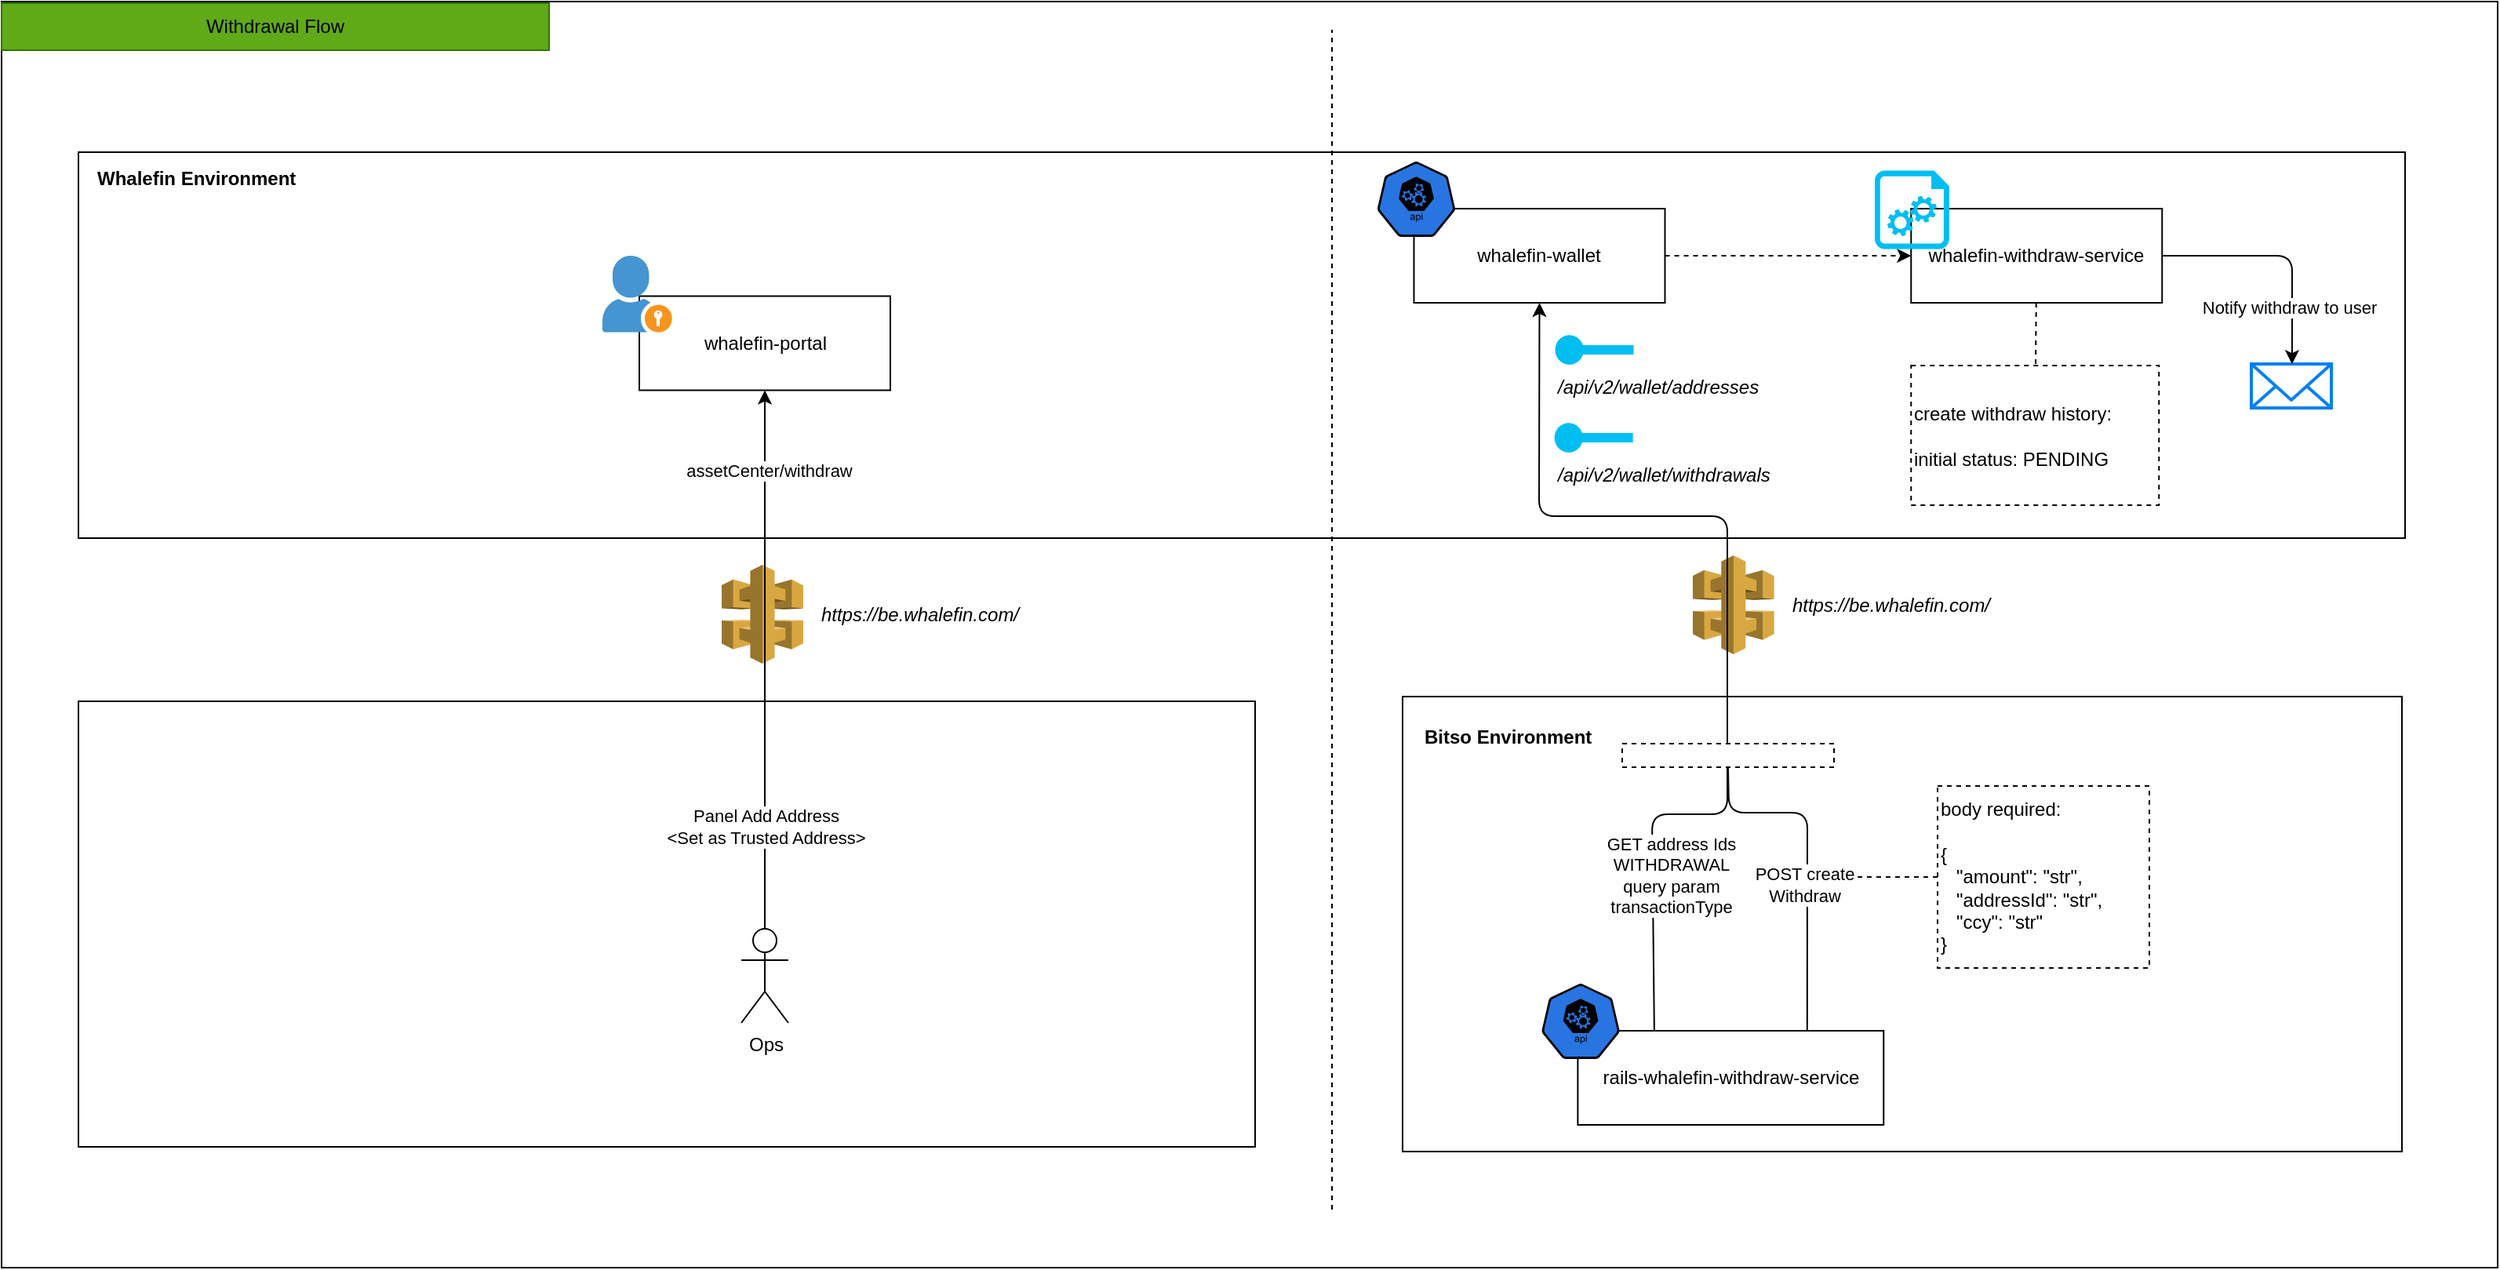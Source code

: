 <mxfile>
    <diagram id="J63XaKMEevTmiwVm4VaX" name="Page-1">
        <mxGraphModel dx="2145" dy="2515" grid="0" gridSize="10" guides="1" tooltips="1" connect="1" arrows="1" fold="1" page="1" pageScale="1" pageWidth="850" pageHeight="1100" math="0" shadow="0">
            <root>
                <mxCell id="0"/>
                <mxCell id="1" parent="0"/>
                <mxCell id="28" value="" style="rounded=0;whiteSpace=wrap;html=1;fontColor=#000000;" vertex="1" parent="1">
                    <mxGeometry y="-1100" width="1591" height="807" as="geometry"/>
                </mxCell>
                <mxCell id="2" value="" style="rounded=0;whiteSpace=wrap;html=1;fontColor=#000000;" vertex="1" parent="1">
                    <mxGeometry x="49" y="-1004" width="1483" height="246" as="geometry"/>
                </mxCell>
                <mxCell id="3" value="Withdrawal Flow" style="text;html=1;strokeColor=#2D7600;fillColor=#60a917;align=center;verticalAlign=middle;whiteSpace=wrap;rounded=0;fontColor=#000000;" vertex="1" parent="1">
                    <mxGeometry y="-1099" width="349" height="30" as="geometry"/>
                </mxCell>
                <mxCell id="4" value="&lt;span style=&quot;font-family: &amp;#34;helvetica&amp;#34; ; font-size: 12px ; font-style: normal ; letter-spacing: normal ; text-align: center ; text-indent: 0px ; text-transform: none ; word-spacing: 0px ; display: inline ; float: none ; background-color: rgb(255 , 255 , 255)&quot;&gt;&lt;b&gt;Whalefin Environment&lt;/b&gt;&lt;/span&gt;" style="text;whiteSpace=wrap;html=1;fontColor=#000000;" vertex="1" parent="1">
                    <mxGeometry x="58.997" y="-1000.999" width="137" height="28" as="geometry"/>
                </mxCell>
                <mxCell id="9" value="" style="group;fontColor=#000000;" vertex="1" connectable="0" parent="1">
                    <mxGeometry x="882.75" y="-998" width="177.5" height="90" as="geometry"/>
                </mxCell>
                <mxCell id="10" value="" style="group;fontColor=#000000;" vertex="1" connectable="0" parent="9">
                    <mxGeometry x="-6" width="183.5" height="90" as="geometry"/>
                </mxCell>
                <mxCell id="11" value="whalefin-wallet" style="rounded=0;whiteSpace=wrap;html=1;fontColor=#000000;" vertex="1" parent="10">
                    <mxGeometry x="23.5" y="30" width="160" height="60" as="geometry"/>
                </mxCell>
                <mxCell id="12" value="" style="sketch=0;html=1;dashed=0;whitespace=wrap;fillColor=#2875E2;strokeColor=#000000;points=[[0.005,0.63,0],[0.1,0.2,0],[0.9,0.2,0],[0.5,0,0],[0.995,0.63,0],[0.72,0.99,0],[0.5,1,0],[0.28,0.99,0]];shape=mxgraph.kubernetes.icon;prIcon=api;shadow=0;fontSize=12;fontColor=#000000;" vertex="1" parent="10">
                    <mxGeometry width="50" height="48" as="geometry"/>
                </mxCell>
                <mxCell id="18" style="edgeStyle=none;html=1;entryX=0;entryY=0.5;entryDx=0;entryDy=0;entryPerimeter=0;fontSize=10;fontColor=#000000;startArrow=none;startFill=0;endArrow=none;endFill=0;strokeColor=#000000;dashed=1;" edge="1" parent="1" target="17">
                    <mxGeometry relative="1" as="geometry">
                        <mxPoint x="1839" y="223" as="sourcePoint"/>
                    </mxGeometry>
                </mxCell>
                <mxCell id="22" value="&lt;i&gt;/api/v2/wallet/addresses&lt;/i&gt;" style="verticalLabelPosition=bottom;html=1;verticalAlign=top;align=left;strokeColor=none;fillColor=#00BEF2;shape=mxgraph.azure.service_endpoint;fontColor=#000000;" vertex="1" parent="1">
                    <mxGeometry x="990.25" y="-888" width="50" height="20" as="geometry"/>
                </mxCell>
                <mxCell id="24" value="&lt;blockquote style=&quot;margin: 0 0 0 40px ; border: none ; padding: 0px&quot;&gt;&lt;br&gt;&lt;/blockquote&gt;" style="outlineConnect=0;dashed=0;verticalLabelPosition=bottom;verticalAlign=top;align=left;html=1;shape=mxgraph.aws3.api_gateway;fillColor=#D9A741;gradientColor=none;fontColor=#000000;" vertex="1" parent="1">
                    <mxGeometry x="459" y="-741" width="52" height="63" as="geometry"/>
                </mxCell>
                <mxCell id="25" value="&lt;i&gt;https://be.whalefin.com/&lt;/i&gt;" style="text;html=1;strokeColor=none;fillColor=none;align=center;verticalAlign=middle;whiteSpace=wrap;rounded=0;fontColor=#000000;" vertex="1" parent="1">
                    <mxGeometry x="515" y="-724.5" width="141" height="30" as="geometry"/>
                </mxCell>
                <mxCell id="26" value="&lt;blockquote style=&quot;margin: 0 0 0 40px ; border: none ; padding: 0px&quot;&gt;&lt;br&gt;&lt;/blockquote&gt;" style="outlineConnect=0;dashed=0;verticalLabelPosition=bottom;verticalAlign=top;align=left;html=1;shape=mxgraph.aws3.api_gateway;fillColor=#D9A741;gradientColor=none;fontColor=#000000;" vertex="1" parent="1">
                    <mxGeometry x="1078" y="-747" width="51.82" height="63" as="geometry"/>
                </mxCell>
                <mxCell id="27" value="&lt;i&gt;https://be.whalefin.com/&lt;/i&gt;" style="text;html=1;strokeColor=none;fillColor=none;align=center;verticalAlign=middle;whiteSpace=wrap;rounded=0;fontColor=#000000;" vertex="1" parent="1">
                    <mxGeometry x="1134" y="-730.5" width="141" height="30" as="geometry"/>
                </mxCell>
                <mxCell id="6" value="" style="group;fontColor=#000000;" vertex="1" connectable="0" parent="1">
                    <mxGeometry x="383" y="-942.25" width="183.5" height="90" as="geometry"/>
                </mxCell>
                <mxCell id="7" value="whalefin-portal" style="rounded=0;whiteSpace=wrap;html=1;fontColor=#000000;" vertex="1" parent="6">
                    <mxGeometry x="23.5" y="30" width="160" height="60" as="geometry"/>
                </mxCell>
                <mxCell id="30" value="" style="shadow=0;dashed=0;html=1;strokeColor=none;fillColor=#4495D1;labelPosition=center;verticalLabelPosition=bottom;verticalAlign=top;align=center;outlineConnect=0;shape=mxgraph.veeam.portal_admin;" vertex="1" parent="6">
                    <mxGeometry y="4.25" width="44.4" height="48.8" as="geometry"/>
                </mxCell>
                <mxCell id="31" value="" style="rounded=0;whiteSpace=wrap;html=1;fontColor=#000000;" vertex="1" parent="1">
                    <mxGeometry x="893" y="-657" width="637" height="290" as="geometry"/>
                </mxCell>
                <mxCell id="32" value="&lt;span style=&quot;font-family: &amp;#34;helvetica&amp;#34; ; font-size: 12px ; font-style: normal ; letter-spacing: normal ; text-align: center ; text-indent: 0px ; text-transform: none ; word-spacing: 0px ; display: inline ; float: none ; background-color: rgb(255 , 255 , 255)&quot;&gt;&lt;b&gt;Bitso Environment&lt;/b&gt;&lt;/span&gt;" style="text;whiteSpace=wrap;html=1;fontColor=#000000;" vertex="1" parent="1">
                    <mxGeometry x="904.997" y="-644.999" width="137" height="28" as="geometry"/>
                </mxCell>
                <mxCell id="33" value="" style="rounded=0;whiteSpace=wrap;html=1;fontColor=#000000;" vertex="1" parent="1">
                    <mxGeometry x="49" y="-654" width="750" height="284" as="geometry"/>
                </mxCell>
                <mxCell id="40" style="edgeStyle=none;html=1;entryX=0.5;entryY=1;entryDx=0;entryDy=0;" edge="1" parent="1" source="36" target="7">
                    <mxGeometry relative="1" as="geometry"/>
                </mxCell>
                <mxCell id="41" value="Panel Add Address&lt;br&gt;&amp;lt;Set as Trusted Address&amp;gt;" style="edgeLabel;html=1;align=center;verticalAlign=middle;resizable=0;points=[];" vertex="1" connectable="0" parent="40">
                    <mxGeometry x="-0.325" y="-2" relative="1" as="geometry">
                        <mxPoint x="-2" y="51" as="offset"/>
                    </mxGeometry>
                </mxCell>
                <mxCell id="44" value="assetCenter/withdraw" style="edgeLabel;html=1;align=center;verticalAlign=middle;resizable=0;points=[];" vertex="1" connectable="0" parent="40">
                    <mxGeometry x="0.703" y="-2" relative="1" as="geometry">
                        <mxPoint as="offset"/>
                    </mxGeometry>
                </mxCell>
                <mxCell id="36" value="Ops" style="shape=umlActor;verticalLabelPosition=bottom;verticalAlign=top;html=1;outlineConnect=0;" vertex="1" parent="1">
                    <mxGeometry x="471.5" y="-509" width="30" height="60" as="geometry"/>
                </mxCell>
                <mxCell id="45" value="" style="endArrow=none;dashed=1;html=1;strokeColor=#000000;fontColor=#000000;" edge="1" parent="1">
                    <mxGeometry width="50" height="50" relative="1" as="geometry">
                        <mxPoint x="848" y="-330" as="sourcePoint"/>
                        <mxPoint x="848" y="-1082" as="targetPoint"/>
                    </mxGeometry>
                </mxCell>
                <mxCell id="51" value="" style="group;fontColor=#000000;" vertex="1" connectable="0" parent="1">
                    <mxGeometry x="983.38" y="-474" width="216.25" height="90" as="geometry"/>
                </mxCell>
                <mxCell id="52" value="" style="group;fontColor=#000000;" vertex="1" connectable="0" parent="51">
                    <mxGeometry x="-7.31" width="223.56" height="90" as="geometry"/>
                </mxCell>
                <mxCell id="53" value="rails-whalefin-withdraw-service" style="rounded=0;whiteSpace=wrap;html=1;fontColor=#000000;" vertex="1" parent="52">
                    <mxGeometry x="28.63" y="30" width="194.93" height="60" as="geometry"/>
                </mxCell>
                <mxCell id="54" value="" style="sketch=0;html=1;dashed=0;whitespace=wrap;fillColor=#2875E2;strokeColor=#000000;points=[[0.005,0.63,0],[0.1,0.2,0],[0.9,0.2,0],[0.5,0,0],[0.995,0.63,0],[0.72,0.99,0],[0.5,1,0],[0.28,0.99,0]];shape=mxgraph.kubernetes.icon;prIcon=api;shadow=0;fontSize=12;fontColor=#000000;" vertex="1" parent="52">
                    <mxGeometry width="60.915" height="48" as="geometry"/>
                </mxCell>
                <mxCell id="55" style="edgeStyle=none;html=1;entryX=0.5;entryY=1;entryDx=0;entryDy=0;exitX=0.25;exitY=0;exitDx=0;exitDy=0;" edge="1" parent="1" source="53" target="11">
                    <mxGeometry relative="1" as="geometry">
                        <Array as="points">
                            <mxPoint x="1052" y="-582"/>
                            <mxPoint x="1100" y="-582"/>
                            <mxPoint x="1100" y="-772"/>
                            <mxPoint x="980" y="-772"/>
                        </Array>
                    </mxGeometry>
                </mxCell>
                <mxCell id="57" value="GET address Ids&lt;br&gt;WITHDRAWAL&lt;br&gt;query param&lt;br&gt;transactionType" style="edgeLabel;html=1;align=center;verticalAlign=middle;resizable=0;points=[];" vertex="1" connectable="0" parent="55">
                    <mxGeometry x="-0.525" y="1" relative="1" as="geometry">
                        <mxPoint y="40" as="offset"/>
                    </mxGeometry>
                </mxCell>
                <mxCell id="56" value="&lt;i&gt;/api/v2/wallet/withdrawals&lt;/i&gt;" style="verticalLabelPosition=bottom;html=1;verticalAlign=top;align=left;strokeColor=none;fillColor=#00BEF2;shape=mxgraph.azure.service_endpoint;fontColor=#000000;" vertex="1" parent="1">
                    <mxGeometry x="989.82" y="-832" width="50" height="20" as="geometry"/>
                </mxCell>
                <mxCell id="59" value="" style="rounded=0;whiteSpace=wrap;html=1;dashed=1;fontColor=#000000;align=left;" vertex="1" parent="1">
                    <mxGeometry x="1033" y="-627" width="135" height="15" as="geometry"/>
                </mxCell>
                <mxCell id="60" style="edgeStyle=none;html=1;entryX=0.5;entryY=1;entryDx=0;entryDy=0;exitX=0.75;exitY=0;exitDx=0;exitDy=0;endArrow=none;endFill=0;" edge="1" parent="1" source="53" target="59">
                    <mxGeometry relative="1" as="geometry">
                        <Array as="points">
                            <mxPoint x="1151" y="-583"/>
                            <mxPoint x="1101" y="-583"/>
                        </Array>
                    </mxGeometry>
                </mxCell>
                <mxCell id="61" value="POST create &lt;br&gt;Withdraw" style="edgeLabel;html=1;align=center;verticalAlign=middle;resizable=0;points=[];" vertex="1" connectable="0" parent="60">
                    <mxGeometry x="-0.327" y="2" relative="1" as="geometry">
                        <mxPoint y="-20" as="offset"/>
                    </mxGeometry>
                </mxCell>
                <mxCell id="62" value="" style="group;fontColor=#000000;" vertex="1" connectable="0" parent="1">
                    <mxGeometry x="1199.63" y="-998" width="177.5" height="90" as="geometry"/>
                </mxCell>
                <mxCell id="63" value="" style="group;fontColor=#000000;" vertex="1" connectable="0" parent="62">
                    <mxGeometry x="-6" width="183.5" height="90" as="geometry"/>
                </mxCell>
                <mxCell id="64" value="whalefin-withdraw-service" style="rounded=0;whiteSpace=wrap;html=1;fontColor=#000000;" vertex="1" parent="63">
                    <mxGeometry x="23.5" y="30" width="160" height="60" as="geometry"/>
                </mxCell>
                <mxCell id="66" style="edgeStyle=none;html=1;entryX=0;entryY=0.5;entryDx=0;entryDy=0;endArrow=classic;endFill=1;dashed=1;" edge="1" parent="1" source="11" target="64">
                    <mxGeometry relative="1" as="geometry"/>
                </mxCell>
                <mxCell id="71" style="edgeStyle=none;html=1;dashed=1;endArrow=none;endFill=0;" edge="1" parent="1" source="67">
                    <mxGeometry relative="1" as="geometry">
                        <mxPoint x="1183" y="-542" as="targetPoint"/>
                    </mxGeometry>
                </mxCell>
                <mxCell id="67" value="body required:&amp;nbsp;&lt;br&gt;&lt;br&gt;{ &lt;br&gt;&amp;nbsp; &amp;nbsp;&quot;amount&quot;: &quot;str&quot;,&lt;br&gt;&amp;nbsp; &amp;nbsp;&quot;addressId&quot;: &quot;str&quot;,&lt;br&gt;&amp;nbsp; &amp;nbsp;&quot;ccy&quot;: &quot;str&quot;&lt;br&gt;}" style="rounded=0;whiteSpace=wrap;html=1;dashed=1;fontColor=#000000;align=left;" vertex="1" parent="1">
                    <mxGeometry x="1234" y="-600" width="135" height="116" as="geometry"/>
                </mxCell>
                <mxCell id="72" value="" style="verticalLabelPosition=bottom;html=1;verticalAlign=top;align=center;strokeColor=none;fillColor=#00BEF2;shape=mxgraph.azure.startup_task;pointerEvents=1;labelBackgroundColor=#FFFFFF;fontColor=#000000;gradientColor=none;shadow=0;" vertex="1" parent="1">
                    <mxGeometry x="1194" y="-992.25" width="47.5" height="50" as="geometry"/>
                </mxCell>
                <mxCell id="73" value="create withdraw history:&amp;nbsp;&lt;br&gt;&lt;br&gt;initial status: PENDING" style="rounded=0;whiteSpace=wrap;html=1;dashed=1;fontColor=#000000;align=left;" vertex="1" parent="1">
                    <mxGeometry x="1217.13" y="-868" width="158" height="89" as="geometry"/>
                </mxCell>
                <mxCell id="74" value="" style="edgeStyle=none;html=1;dashed=1;endArrow=none;endFill=0;" edge="1" parent="1" source="64" target="73">
                    <mxGeometry relative="1" as="geometry"/>
                </mxCell>
                <mxCell id="75" value="" style="html=1;verticalLabelPosition=bottom;align=center;labelBackgroundColor=#ffffff;verticalAlign=top;strokeWidth=2;strokeColor=#0080F0;shadow=0;dashed=0;shape=mxgraph.ios7.icons.mail;" vertex="1" parent="1">
                    <mxGeometry x="1434" y="-869" width="51" height="28.05" as="geometry"/>
                </mxCell>
                <mxCell id="76" style="edgeStyle=none;html=1;entryX=0.509;entryY=0.003;entryDx=0;entryDy=0;entryPerimeter=0;endArrow=classic;endFill=1;exitX=1;exitY=0.5;exitDx=0;exitDy=0;" edge="1" parent="1" source="64" target="75">
                    <mxGeometry relative="1" as="geometry">
                        <Array as="points">
                            <mxPoint x="1460" y="-938"/>
                        </Array>
                    </mxGeometry>
                </mxCell>
                <mxCell id="77" value="Notify withdraw to user" style="edgeLabel;html=1;align=center;verticalAlign=middle;resizable=0;points=[];" vertex="1" connectable="0" parent="76">
                    <mxGeometry x="0.529" y="-2" relative="1" as="geometry">
                        <mxPoint as="offset"/>
                    </mxGeometry>
                </mxCell>
            </root>
        </mxGraphModel>
    </diagram>
</mxfile>